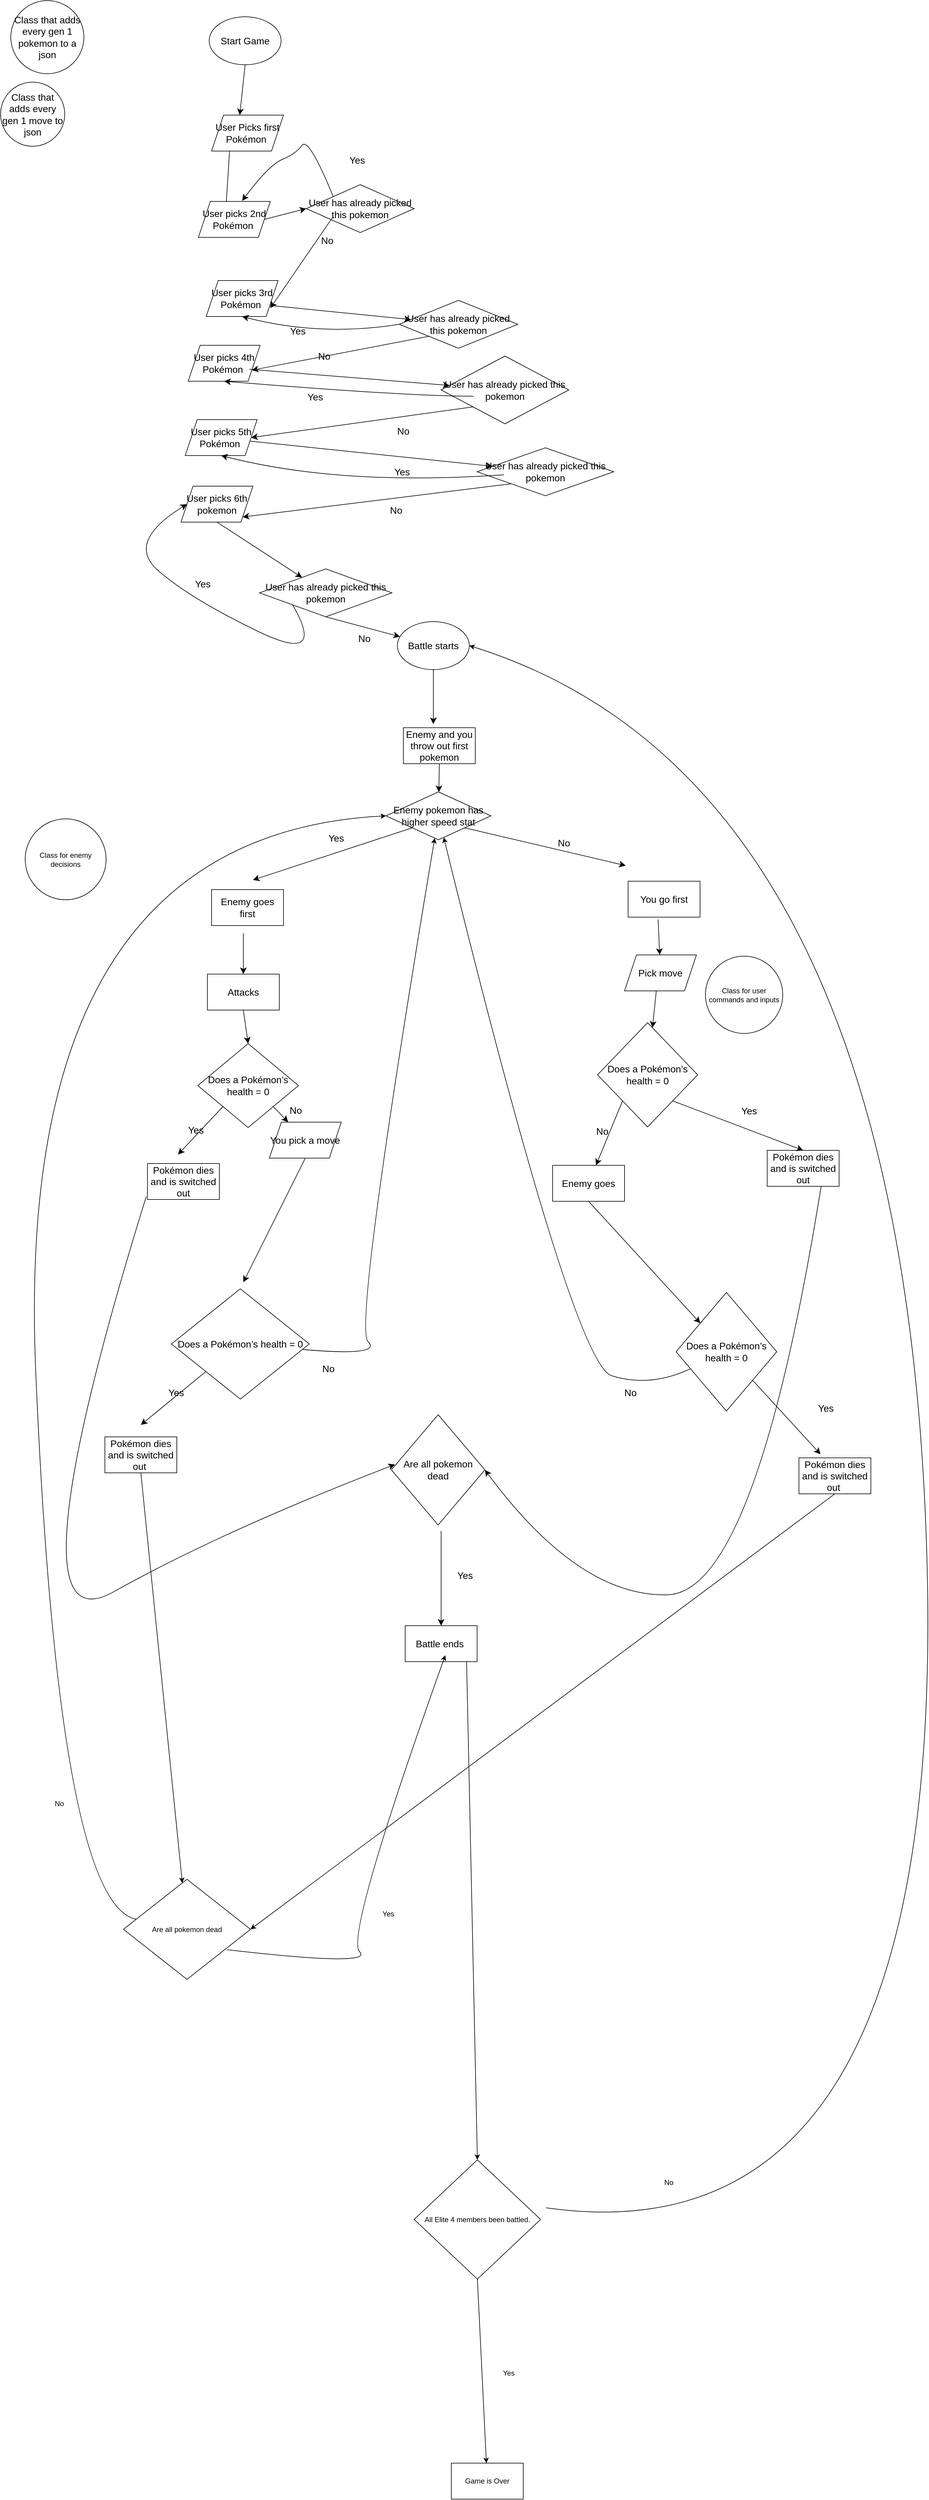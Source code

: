 <mxfile version="22.1.1" type="github">
  <diagram name="Page-1" id="NYCgYMafiAWhOY5gQajY">
    <mxGraphModel dx="2520" dy="1442" grid="0" gridSize="10" guides="1" tooltips="1" connect="1" arrows="1" fold="1" page="1" pageScale="1" pageWidth="1600" pageHeight="501600" math="0" shadow="0">
      <root>
        <mxCell id="0" />
        <mxCell id="1" parent="0" />
        <mxCell id="pAs_w5LwpyLD_c9nKqcG-1" value="Start Game" style="ellipse;whiteSpace=wrap;html=1;fontSize=16;" parent="1" vertex="1">
          <mxGeometry x="376" y="36" width="120" height="80" as="geometry" />
        </mxCell>
        <mxCell id="pAs_w5LwpyLD_c9nKqcG-3" value="" style="endArrow=classic;html=1;rounded=0;fontSize=12;startSize=8;endSize=8;curved=1;exitX=0.5;exitY=1;exitDx=0;exitDy=0;" parent="1" source="pAs_w5LwpyLD_c9nKqcG-1" edge="1">
          <mxGeometry width="50" height="50" relative="1" as="geometry">
            <mxPoint x="353" y="241" as="sourcePoint" />
            <mxPoint x="427" y="200" as="targetPoint" />
          </mxGeometry>
        </mxCell>
        <mxCell id="pAs_w5LwpyLD_c9nKqcG-4" value="User Picks first Pokémon&amp;nbsp;" style="shape=parallelogram;perimeter=parallelogramPerimeter;whiteSpace=wrap;html=1;fixedSize=1;fontSize=16;" parent="1" vertex="1">
          <mxGeometry x="380" y="200" width="120" height="60" as="geometry" />
        </mxCell>
        <mxCell id="pAs_w5LwpyLD_c9nKqcG-5" value="" style="endArrow=classic;html=1;rounded=0;fontSize=12;startSize=8;endSize=8;curved=1;exitX=0.25;exitY=1;exitDx=0;exitDy=0;" parent="1" source="pAs_w5LwpyLD_c9nKqcG-4" edge="1">
          <mxGeometry width="50" height="50" relative="1" as="geometry">
            <mxPoint x="424" y="292" as="sourcePoint" />
            <mxPoint x="403" y="358" as="targetPoint" />
            <Array as="points">
              <mxPoint x="403" y="372" />
            </Array>
          </mxGeometry>
        </mxCell>
        <mxCell id="pAs_w5LwpyLD_c9nKqcG-6" value="User picks 2nd Pokémon&amp;nbsp;" style="shape=parallelogram;perimeter=parallelogramPerimeter;whiteSpace=wrap;html=1;fixedSize=1;fontSize=16;" parent="1" vertex="1">
          <mxGeometry x="358" y="344" width="120" height="60" as="geometry" />
        </mxCell>
        <mxCell id="pAs_w5LwpyLD_c9nKqcG-8" value="User picks 3rd Pokémon&amp;nbsp;" style="shape=parallelogram;perimeter=parallelogramPerimeter;whiteSpace=wrap;html=1;fixedSize=1;fontSize=16;" parent="1" vertex="1">
          <mxGeometry x="371" y="476" width="120" height="60" as="geometry" />
        </mxCell>
        <mxCell id="pAs_w5LwpyLD_c9nKqcG-11" value="User picks 4th Pokémon&amp;nbsp;" style="shape=parallelogram;perimeter=parallelogramPerimeter;whiteSpace=wrap;html=1;fixedSize=1;fontSize=16;" parent="1" vertex="1">
          <mxGeometry x="341" y="584" width="120" height="60" as="geometry" />
        </mxCell>
        <mxCell id="pAs_w5LwpyLD_c9nKqcG-15" value="User picks 5th Pokémon&amp;nbsp;" style="shape=parallelogram;perimeter=parallelogramPerimeter;whiteSpace=wrap;html=1;fixedSize=1;fontSize=16;" parent="1" vertex="1">
          <mxGeometry x="336" y="708" width="120" height="60" as="geometry" />
        </mxCell>
        <mxCell id="pAs_w5LwpyLD_c9nKqcG-17" value="User picks 6th pokemon" style="shape=parallelogram;perimeter=parallelogramPerimeter;whiteSpace=wrap;html=1;fixedSize=1;fontSize=16;" parent="1" vertex="1">
          <mxGeometry x="329" y="819" width="120" height="60" as="geometry" />
        </mxCell>
        <mxCell id="pAs_w5LwpyLD_c9nKqcG-19" value="Class that adds every gen 1 move to json" style="ellipse;whiteSpace=wrap;html=1;aspect=fixed;fontSize=16;" parent="1" vertex="1">
          <mxGeometry x="28" y="145" width="107" height="107" as="geometry" />
        </mxCell>
        <mxCell id="pAs_w5LwpyLD_c9nKqcG-20" value="Class that adds every gen 1 pokemon to a json" style="ellipse;whiteSpace=wrap;html=1;aspect=fixed;fontSize=16;" parent="1" vertex="1">
          <mxGeometry x="45" y="9" width="122" height="122" as="geometry" />
        </mxCell>
        <mxCell id="pAs_w5LwpyLD_c9nKqcG-27" value="" style="endArrow=classic;html=1;rounded=0;fontSize=12;startSize=8;endSize=8;curved=1;exitX=1;exitY=0.5;exitDx=0;exitDy=0;entryX=0;entryY=0.5;entryDx=0;entryDy=0;" parent="1" source="pAs_w5LwpyLD_c9nKqcG-6" target="pAs_w5LwpyLD_c9nKqcG-28" edge="1">
          <mxGeometry width="50" height="50" relative="1" as="geometry">
            <mxPoint x="504" y="401" as="sourcePoint" />
            <mxPoint x="578" y="356" as="targetPoint" />
          </mxGeometry>
        </mxCell>
        <mxCell id="pAs_w5LwpyLD_c9nKqcG-28" value="User has already picked this pokemon" style="rhombus;whiteSpace=wrap;html=1;fontSize=16;" parent="1" vertex="1">
          <mxGeometry x="538" y="316" width="180" height="80" as="geometry" />
        </mxCell>
        <mxCell id="pAs_w5LwpyLD_c9nKqcG-29" value="" style="endArrow=classic;html=1;rounded=0;fontSize=12;startSize=8;endSize=8;curved=1;exitX=1;exitY=0.75;exitDx=0;exitDy=0;" parent="1" source="pAs_w5LwpyLD_c9nKqcG-8" target="pAs_w5LwpyLD_c9nKqcG-38" edge="1">
          <mxGeometry width="50" height="50" relative="1" as="geometry">
            <mxPoint x="532" y="451" as="sourcePoint" />
            <mxPoint x="733" y="549" as="targetPoint" />
          </mxGeometry>
        </mxCell>
        <mxCell id="pAs_w5LwpyLD_c9nKqcG-30" value="" style="curved=1;endArrow=classic;html=1;rounded=0;fontSize=12;startSize=8;endSize=8;exitX=0;exitY=0;exitDx=0;exitDy=0;" parent="1" source="pAs_w5LwpyLD_c9nKqcG-28" edge="1">
          <mxGeometry width="50" height="50" relative="1" as="geometry">
            <mxPoint x="557" y="538" as="sourcePoint" />
            <mxPoint x="431" y="343" as="targetPoint" />
            <Array as="points">
              <mxPoint x="542" y="236" />
              <mxPoint x="520" y="265" />
              <mxPoint x="476" y="283" />
            </Array>
          </mxGeometry>
        </mxCell>
        <mxCell id="pAs_w5LwpyLD_c9nKqcG-31" value="Yes" style="text;html=1;strokeColor=none;fillColor=none;align=center;verticalAlign=middle;whiteSpace=wrap;rounded=0;fontSize=16;" parent="1" vertex="1">
          <mxGeometry x="593" y="260" width="60" height="30" as="geometry" />
        </mxCell>
        <mxCell id="pAs_w5LwpyLD_c9nKqcG-33" style="edgeStyle=none;curved=1;rounded=0;orthogonalLoop=1;jettySize=auto;html=1;entryX=0.25;entryY=0;entryDx=0;entryDy=0;fontSize=12;startSize=8;endSize=8;" parent="1" edge="1">
          <mxGeometry relative="1" as="geometry">
            <mxPoint x="619" y="427" as="sourcePoint" />
            <mxPoint x="619" y="427" as="targetPoint" />
          </mxGeometry>
        </mxCell>
        <mxCell id="pAs_w5LwpyLD_c9nKqcG-34" value="" style="endArrow=classic;html=1;rounded=0;fontSize=12;startSize=8;endSize=8;curved=1;exitX=0;exitY=1;exitDx=0;exitDy=0;" parent="1" edge="1">
          <mxGeometry width="50" height="50" relative="1" as="geometry">
            <mxPoint x="583.07" y="369" as="sourcePoint" />
            <mxPoint x="477.998" y="522" as="targetPoint" />
          </mxGeometry>
        </mxCell>
        <mxCell id="pAs_w5LwpyLD_c9nKqcG-37" value="No" style="text;html=1;strokeColor=none;fillColor=none;align=center;verticalAlign=middle;whiteSpace=wrap;rounded=0;fontSize=16;" parent="1" vertex="1">
          <mxGeometry x="493" y="345" width="160" height="128" as="geometry" />
        </mxCell>
        <mxCell id="pAs_w5LwpyLD_c9nKqcG-38" value="User has already picked this pokemon" style="rhombus;whiteSpace=wrap;html=1;fontSize=16;" parent="1" vertex="1">
          <mxGeometry x="693" y="509" width="198" height="80" as="geometry" />
        </mxCell>
        <mxCell id="pAs_w5LwpyLD_c9nKqcG-42" value="" style="endArrow=classic;html=1;rounded=0;fontSize=12;startSize=8;endSize=8;curved=1;entryX=1;entryY=0.75;entryDx=0;entryDy=0;exitX=0;exitY=1;exitDx=0;exitDy=0;" parent="1" source="pAs_w5LwpyLD_c9nKqcG-38" target="pAs_w5LwpyLD_c9nKqcG-11" edge="1">
          <mxGeometry width="50" height="50" relative="1" as="geometry">
            <mxPoint x="568" y="569" as="sourcePoint" />
            <mxPoint x="618" y="519" as="targetPoint" />
          </mxGeometry>
        </mxCell>
        <mxCell id="Gk6j17J2wu8AqyYiOhnt-3" value="" style="curved=1;endArrow=classic;html=1;rounded=0;fontSize=12;startSize=8;endSize=8;exitX=0;exitY=0.5;exitDx=0;exitDy=0;entryX=0.5;entryY=1;entryDx=0;entryDy=0;" parent="1" source="pAs_w5LwpyLD_c9nKqcG-38" target="pAs_w5LwpyLD_c9nKqcG-8" edge="1">
          <mxGeometry width="50" height="50" relative="1" as="geometry">
            <mxPoint x="598" y="706" as="sourcePoint" />
            <mxPoint x="648" y="656" as="targetPoint" />
            <Array as="points">
              <mxPoint x="563" y="570" />
            </Array>
          </mxGeometry>
        </mxCell>
        <mxCell id="Gk6j17J2wu8AqyYiOhnt-6" value="No" style="text;html=1;strokeColor=none;fillColor=none;align=center;verticalAlign=middle;whiteSpace=wrap;rounded=0;fontSize=16;" parent="1" vertex="1">
          <mxGeometry x="538" y="587" width="60" height="30" as="geometry" />
        </mxCell>
        <mxCell id="Gk6j17J2wu8AqyYiOhnt-7" value="Yes" style="text;html=1;strokeColor=none;fillColor=none;align=center;verticalAlign=middle;whiteSpace=wrap;rounded=0;fontSize=16;" parent="1" vertex="1">
          <mxGeometry x="495" y="515" width="58" height="90" as="geometry" />
        </mxCell>
        <mxCell id="Gk6j17J2wu8AqyYiOhnt-8" value="" style="endArrow=classic;html=1;rounded=0;fontSize=12;startSize=8;endSize=8;curved=1;" parent="1" target="Gk6j17J2wu8AqyYiOhnt-9" edge="1">
          <mxGeometry width="50" height="50" relative="1" as="geometry">
            <mxPoint x="443" y="624" as="sourcePoint" />
            <mxPoint x="803" y="675" as="targetPoint" />
          </mxGeometry>
        </mxCell>
        <mxCell id="Gk6j17J2wu8AqyYiOhnt-9" value="User has already picked this pokemon" style="rhombus;whiteSpace=wrap;html=1;fontSize=16;" parent="1" vertex="1">
          <mxGeometry x="763" y="602" width="213" height="113" as="geometry" />
        </mxCell>
        <mxCell id="Gk6j17J2wu8AqyYiOhnt-10" value="" style="endArrow=classic;html=1;rounded=0;fontSize=12;startSize=8;endSize=8;curved=1;entryX=1;entryY=0.5;entryDx=0;entryDy=0;exitX=0;exitY=1;exitDx=0;exitDy=0;" parent="1" source="Gk6j17J2wu8AqyYiOhnt-9" target="pAs_w5LwpyLD_c9nKqcG-15" edge="1">
          <mxGeometry width="50" height="50" relative="1" as="geometry">
            <mxPoint x="673" y="766" as="sourcePoint" />
            <mxPoint x="723" y="716" as="targetPoint" />
          </mxGeometry>
        </mxCell>
        <mxCell id="Gk6j17J2wu8AqyYiOhnt-11" value="" style="curved=1;endArrow=classic;html=1;rounded=0;fontSize=12;startSize=8;endSize=8;entryX=0.5;entryY=1;entryDx=0;entryDy=0;" parent="1" target="pAs_w5LwpyLD_c9nKqcG-11" edge="1">
          <mxGeometry width="50" height="50" relative="1" as="geometry">
            <mxPoint x="817" y="669" as="sourcePoint" />
            <mxPoint x="723" y="716" as="targetPoint" />
            <Array as="points">
              <mxPoint x="707" y="669" />
            </Array>
          </mxGeometry>
        </mxCell>
        <mxCell id="Gk6j17J2wu8AqyYiOhnt-12" value="Yes" style="text;html=1;strokeColor=none;fillColor=none;align=center;verticalAlign=middle;whiteSpace=wrap;rounded=0;fontSize=16;" parent="1" vertex="1">
          <mxGeometry x="523" y="630" width="60" height="80" as="geometry" />
        </mxCell>
        <mxCell id="Gk6j17J2wu8AqyYiOhnt-13" value="No" style="text;html=1;strokeColor=none;fillColor=none;align=center;verticalAlign=middle;whiteSpace=wrap;rounded=0;fontSize=16;" parent="1" vertex="1">
          <mxGeometry x="670" y="685" width="60" height="83" as="geometry" />
        </mxCell>
        <mxCell id="Gk6j17J2wu8AqyYiOhnt-14" value="" style="endArrow=classic;html=1;rounded=0;fontSize=12;startSize=8;endSize=8;curved=1;" parent="1" target="Gk6j17J2wu8AqyYiOhnt-15" edge="1">
          <mxGeometry width="50" height="50" relative="1" as="geometry">
            <mxPoint x="445" y="744" as="sourcePoint" />
            <mxPoint x="863" y="795" as="targetPoint" />
          </mxGeometry>
        </mxCell>
        <mxCell id="Gk6j17J2wu8AqyYiOhnt-15" value="User has already picked this pokemon" style="rhombus;whiteSpace=wrap;html=1;fontSize=16;" parent="1" vertex="1">
          <mxGeometry x="823" y="755" width="228" height="80" as="geometry" />
        </mxCell>
        <mxCell id="Gk6j17J2wu8AqyYiOhnt-16" value="" style="endArrow=classic;html=1;rounded=0;fontSize=12;startSize=8;endSize=8;curved=1;entryX=1;entryY=1;entryDx=0;entryDy=0;exitX=0;exitY=1;exitDx=0;exitDy=0;" parent="1" source="Gk6j17J2wu8AqyYiOhnt-15" target="pAs_w5LwpyLD_c9nKqcG-17" edge="1">
          <mxGeometry width="50" height="50" relative="1" as="geometry">
            <mxPoint x="673" y="766" as="sourcePoint" />
            <mxPoint x="723" y="716" as="targetPoint" />
          </mxGeometry>
        </mxCell>
        <mxCell id="Gk6j17J2wu8AqyYiOhnt-17" value="" style="curved=1;endArrow=classic;html=1;rounded=0;fontSize=12;startSize=8;endSize=8;entryX=0.5;entryY=1;entryDx=0;entryDy=0;" parent="1" target="pAs_w5LwpyLD_c9nKqcG-15" edge="1">
          <mxGeometry width="50" height="50" relative="1" as="geometry">
            <mxPoint x="868" y="800" as="sourcePoint" />
            <mxPoint x="723" y="716" as="targetPoint" />
            <Array as="points">
              <mxPoint x="595" y="819" />
            </Array>
          </mxGeometry>
        </mxCell>
        <mxCell id="Gk6j17J2wu8AqyYiOhnt-18" value="Yes" style="text;html=1;strokeColor=none;fillColor=none;align=center;verticalAlign=middle;whiteSpace=wrap;rounded=0;fontSize=16;" parent="1" vertex="1">
          <mxGeometry x="668" y="756" width="60" height="78" as="geometry" />
        </mxCell>
        <mxCell id="Gk6j17J2wu8AqyYiOhnt-19" value="No" style="text;html=1;strokeColor=none;fillColor=none;align=center;verticalAlign=middle;whiteSpace=wrap;rounded=0;fontSize=16;" parent="1" vertex="1">
          <mxGeometry x="658" y="804" width="60" height="110" as="geometry" />
        </mxCell>
        <mxCell id="YbjpiO1-F0XN8Z1gFnfc-1" value="" style="endArrow=classic;html=1;rounded=0;fontSize=12;startSize=8;endSize=8;curved=1;exitX=0.5;exitY=1;exitDx=0;exitDy=0;" parent="1" source="pAs_w5LwpyLD_c9nKqcG-17" target="YbjpiO1-F0XN8Z1gFnfc-2" edge="1">
          <mxGeometry width="50" height="50" relative="1" as="geometry">
            <mxPoint x="523" y="1117" as="sourcePoint" />
            <mxPoint x="500" y="997" as="targetPoint" />
          </mxGeometry>
        </mxCell>
        <mxCell id="YbjpiO1-F0XN8Z1gFnfc-2" value="User has already picked this pokemon" style="rhombus;whiteSpace=wrap;html=1;fontSize=16;" parent="1" vertex="1">
          <mxGeometry x="460" y="957" width="221" height="80" as="geometry" />
        </mxCell>
        <mxCell id="YbjpiO1-F0XN8Z1gFnfc-3" value="" style="curved=1;endArrow=classic;html=1;rounded=0;fontSize=12;startSize=8;endSize=8;entryX=0;entryY=0.5;entryDx=0;entryDy=0;exitX=0;exitY=1;exitDx=0;exitDy=0;" parent="1" source="YbjpiO1-F0XN8Z1gFnfc-2" target="pAs_w5LwpyLD_c9nKqcG-17" edge="1">
          <mxGeometry width="50" height="50" relative="1" as="geometry">
            <mxPoint x="523" y="1117" as="sourcePoint" />
            <mxPoint x="573" y="1067" as="targetPoint" />
            <Array as="points">
              <mxPoint x="573" y="1117" />
              <mxPoint x="343" y="1006" />
              <mxPoint x="237" y="912" />
            </Array>
          </mxGeometry>
        </mxCell>
        <mxCell id="YbjpiO1-F0XN8Z1gFnfc-4" value="" style="endArrow=classic;html=1;rounded=0;fontSize=12;startSize=8;endSize=8;curved=1;exitX=0.5;exitY=1;exitDx=0;exitDy=0;" parent="1" source="YbjpiO1-F0XN8Z1gFnfc-2" target="YbjpiO1-F0XN8Z1gFnfc-5" edge="1">
          <mxGeometry width="50" height="50" relative="1" as="geometry">
            <mxPoint x="523" y="1117" as="sourcePoint" />
            <mxPoint x="740" y="1089" as="targetPoint" />
          </mxGeometry>
        </mxCell>
        <mxCell id="YbjpiO1-F0XN8Z1gFnfc-5" value="Battle starts" style="ellipse;whiteSpace=wrap;html=1;fontSize=16;" parent="1" vertex="1">
          <mxGeometry x="690" y="1045" width="120" height="80" as="geometry" />
        </mxCell>
        <mxCell id="YbjpiO1-F0XN8Z1gFnfc-7" value="No" style="text;html=1;strokeColor=none;fillColor=none;align=center;verticalAlign=middle;whiteSpace=wrap;rounded=0;fontSize=16;" parent="1" vertex="1">
          <mxGeometry x="605" y="1036" width="60" height="74" as="geometry" />
        </mxCell>
        <mxCell id="YbjpiO1-F0XN8Z1gFnfc-8" value="Yes" style="text;html=1;strokeColor=none;fillColor=none;align=center;verticalAlign=middle;whiteSpace=wrap;rounded=0;fontSize=16;" parent="1" vertex="1">
          <mxGeometry x="300" y="967" width="131" height="30" as="geometry" />
        </mxCell>
        <mxCell id="YbjpiO1-F0XN8Z1gFnfc-9" value="" style="endArrow=classic;html=1;rounded=0;fontSize=12;startSize=8;endSize=8;curved=1;exitX=0.5;exitY=1;exitDx=0;exitDy=0;" parent="1" source="YbjpiO1-F0XN8Z1gFnfc-5" edge="1">
          <mxGeometry width="50" height="50" relative="1" as="geometry">
            <mxPoint x="706" y="1217" as="sourcePoint" />
            <mxPoint x="750" y="1216" as="targetPoint" />
          </mxGeometry>
        </mxCell>
        <mxCell id="YbjpiO1-F0XN8Z1gFnfc-10" value="Enemy and you throw out first pokemon" style="rounded=0;whiteSpace=wrap;html=1;fontSize=16;" parent="1" vertex="1">
          <mxGeometry x="700" y="1222" width="120" height="60" as="geometry" />
        </mxCell>
        <mxCell id="YbjpiO1-F0XN8Z1gFnfc-11" value="" style="endArrow=classic;html=1;rounded=0;fontSize=12;startSize=8;endSize=8;curved=1;exitX=0.5;exitY=1;exitDx=0;exitDy=0;" parent="1" source="YbjpiO1-F0XN8Z1gFnfc-10" target="YbjpiO1-F0XN8Z1gFnfc-12" edge="1">
          <mxGeometry width="50" height="50" relative="1" as="geometry">
            <mxPoint x="788" y="1337" as="sourcePoint" />
            <mxPoint x="753" y="1369" as="targetPoint" />
          </mxGeometry>
        </mxCell>
        <mxCell id="YbjpiO1-F0XN8Z1gFnfc-12" value="Enemy pokemon has higher speed stat" style="rhombus;whiteSpace=wrap;html=1;fontSize=16;" parent="1" vertex="1">
          <mxGeometry x="671" y="1329" width="175" height="80" as="geometry" />
        </mxCell>
        <mxCell id="YbjpiO1-F0XN8Z1gFnfc-13" value="" style="endArrow=classic;html=1;rounded=0;fontSize=12;startSize=8;endSize=8;curved=1;exitX=1;exitY=1;exitDx=0;exitDy=0;" parent="1" source="YbjpiO1-F0XN8Z1gFnfc-12" edge="1">
          <mxGeometry width="50" height="50" relative="1" as="geometry">
            <mxPoint x="839" y="1496" as="sourcePoint" />
            <mxPoint x="1071" y="1452" as="targetPoint" />
          </mxGeometry>
        </mxCell>
        <mxCell id="YbjpiO1-F0XN8Z1gFnfc-14" value="" style="endArrow=classic;html=1;rounded=0;fontSize=12;startSize=8;endSize=8;curved=1;exitX=0;exitY=1;exitDx=0;exitDy=0;" parent="1" source="YbjpiO1-F0XN8Z1gFnfc-12" edge="1">
          <mxGeometry width="50" height="50" relative="1" as="geometry">
            <mxPoint x="669" y="1427" as="sourcePoint" />
            <mxPoint x="449" y="1476" as="targetPoint" />
          </mxGeometry>
        </mxCell>
        <mxCell id="YbjpiO1-F0XN8Z1gFnfc-15" value="Enemy goes first" style="rounded=0;whiteSpace=wrap;html=1;fontSize=16;" parent="1" vertex="1">
          <mxGeometry x="380" y="1492" width="120" height="60" as="geometry" />
        </mxCell>
        <mxCell id="YbjpiO1-F0XN8Z1gFnfc-16" value="You go first" style="rounded=0;whiteSpace=wrap;html=1;fontSize=16;" parent="1" vertex="1">
          <mxGeometry x="1075" y="1478" width="120" height="60" as="geometry" />
        </mxCell>
        <mxCell id="YbjpiO1-F0XN8Z1gFnfc-17" value="Yes" style="text;html=1;strokeColor=none;fillColor=none;align=center;verticalAlign=middle;whiteSpace=wrap;rounded=0;fontSize=16;" parent="1" vertex="1">
          <mxGeometry x="558" y="1391" width="60" height="30" as="geometry" />
        </mxCell>
        <mxCell id="YbjpiO1-F0XN8Z1gFnfc-18" value="No" style="text;html=1;strokeColor=none;fillColor=none;align=center;verticalAlign=middle;whiteSpace=wrap;rounded=0;fontSize=16;" parent="1" vertex="1">
          <mxGeometry x="938" y="1380" width="60" height="68" as="geometry" />
        </mxCell>
        <mxCell id="YbjpiO1-F0XN8Z1gFnfc-19" value="" style="endArrow=classic;html=1;rounded=0;fontSize=12;startSize=8;endSize=8;curved=1;" parent="1" target="YbjpiO1-F0XN8Z1gFnfc-20" edge="1">
          <mxGeometry width="50" height="50" relative="1" as="geometry">
            <mxPoint x="433" y="1565" as="sourcePoint" />
            <mxPoint x="433" y="1663" as="targetPoint" />
          </mxGeometry>
        </mxCell>
        <mxCell id="YbjpiO1-F0XN8Z1gFnfc-20" value="Attacks" style="rounded=0;whiteSpace=wrap;html=1;fontSize=16;" parent="1" vertex="1">
          <mxGeometry x="373" y="1633" width="120" height="60" as="geometry" />
        </mxCell>
        <mxCell id="YbjpiO1-F0XN8Z1gFnfc-21" value="" style="endArrow=classic;html=1;rounded=0;fontSize=12;startSize=8;endSize=8;curved=1;" parent="1" target="YbjpiO1-F0XN8Z1gFnfc-22" edge="1">
          <mxGeometry width="50" height="50" relative="1" as="geometry">
            <mxPoint x="1125" y="1542" as="sourcePoint" />
            <mxPoint x="1129" y="1631" as="targetPoint" />
          </mxGeometry>
        </mxCell>
        <mxCell id="YbjpiO1-F0XN8Z1gFnfc-22" value="Pick move" style="shape=parallelogram;perimeter=parallelogramPerimeter;whiteSpace=wrap;html=1;fixedSize=1;fontSize=16;" parent="1" vertex="1">
          <mxGeometry x="1069" y="1601" width="120" height="60" as="geometry" />
        </mxCell>
        <mxCell id="YbjpiO1-F0XN8Z1gFnfc-30" value="" style="endArrow=classic;html=1;rounded=0;fontSize=12;startSize=8;endSize=8;curved=1;exitX=0.5;exitY=1;exitDx=0;exitDy=0;entryX=0.5;entryY=0;entryDx=0;entryDy=0;" parent="1" source="YbjpiO1-F0XN8Z1gFnfc-20" target="YbjpiO1-F0XN8Z1gFnfc-36" edge="1">
          <mxGeometry width="50" height="50" relative="1" as="geometry">
            <mxPoint x="433" y="2031" as="sourcePoint" />
            <mxPoint x="480" y="1987" as="targetPoint" />
          </mxGeometry>
        </mxCell>
        <mxCell id="YbjpiO1-F0XN8Z1gFnfc-32" value="" style="endArrow=classic;html=1;rounded=0;fontSize=12;startSize=8;endSize=8;curved=1;exitX=0.5;exitY=1;exitDx=0;exitDy=0;" parent="1" target="YbjpiO1-F0XN8Z1gFnfc-35" edge="1">
          <mxGeometry width="50" height="50" relative="1" as="geometry">
            <mxPoint x="1122" y="1661" as="sourcePoint" />
            <mxPoint x="1122" y="1754" as="targetPoint" />
          </mxGeometry>
        </mxCell>
        <mxCell id="YbjpiO1-F0XN8Z1gFnfc-35" value="Does a Pokémon’s health = 0" style="rhombus;whiteSpace=wrap;html=1;fontSize=16;" parent="1" vertex="1">
          <mxGeometry x="1024" y="1714" width="167" height="174" as="geometry" />
        </mxCell>
        <mxCell id="YbjpiO1-F0XN8Z1gFnfc-36" value="Does a Pokémon’s health = 0" style="rhombus;whiteSpace=wrap;html=1;fontSize=16;" parent="1" vertex="1">
          <mxGeometry x="357" y="1749" width="168" height="140" as="geometry" />
        </mxCell>
        <mxCell id="YbjpiO1-F0XN8Z1gFnfc-37" value="" style="endArrow=classic;html=1;rounded=0;fontSize=12;startSize=8;endSize=8;curved=1;exitX=0;exitY=1;exitDx=0;exitDy=0;" parent="1" source="YbjpiO1-F0XN8Z1gFnfc-36" edge="1">
          <mxGeometry width="50" height="50" relative="1" as="geometry">
            <mxPoint x="408" y="2005" as="sourcePoint" />
            <mxPoint x="324" y="1934" as="targetPoint" />
          </mxGeometry>
        </mxCell>
        <mxCell id="YbjpiO1-F0XN8Z1gFnfc-38" value="Pokémon dies and is switched out" style="rounded=0;whiteSpace=wrap;html=1;fontSize=16;" parent="1" vertex="1">
          <mxGeometry x="273" y="1949" width="120" height="60" as="geometry" />
        </mxCell>
        <mxCell id="YbjpiO1-F0XN8Z1gFnfc-39" value="Pokémon dies and is switched out" style="rounded=0;whiteSpace=wrap;html=1;fontSize=16;" parent="1" vertex="1">
          <mxGeometry x="1307" y="1927" width="120" height="60" as="geometry" />
        </mxCell>
        <mxCell id="YbjpiO1-F0XN8Z1gFnfc-40" value="" style="endArrow=classic;html=1;rounded=0;fontSize=12;startSize=8;endSize=8;curved=1;exitX=1;exitY=1;exitDx=0;exitDy=0;entryX=0.5;entryY=0;entryDx=0;entryDy=0;" parent="1" source="YbjpiO1-F0XN8Z1gFnfc-35" target="YbjpiO1-F0XN8Z1gFnfc-39" edge="1">
          <mxGeometry width="50" height="50" relative="1" as="geometry">
            <mxPoint x="1166" y="2003" as="sourcePoint" />
            <mxPoint x="1216" y="1953" as="targetPoint" />
          </mxGeometry>
        </mxCell>
        <mxCell id="YbjpiO1-F0XN8Z1gFnfc-41" value="" style="endArrow=classic;html=1;rounded=0;fontSize=12;startSize=8;endSize=8;curved=1;exitX=0;exitY=1;exitDx=0;exitDy=0;" parent="1" source="YbjpiO1-F0XN8Z1gFnfc-35" target="YbjpiO1-F0XN8Z1gFnfc-42" edge="1">
          <mxGeometry width="50" height="50" relative="1" as="geometry">
            <mxPoint x="1013" y="2065" as="sourcePoint" />
            <mxPoint x="1009" y="1982" as="targetPoint" />
          </mxGeometry>
        </mxCell>
        <mxCell id="YbjpiO1-F0XN8Z1gFnfc-42" value="Enemy goes" style="rounded=0;whiteSpace=wrap;html=1;fontSize=16;" parent="1" vertex="1">
          <mxGeometry x="949" y="1952" width="120" height="60" as="geometry" />
        </mxCell>
        <mxCell id="YbjpiO1-F0XN8Z1gFnfc-43" value="" style="endArrow=classic;html=1;rounded=0;fontSize=12;startSize=8;endSize=8;curved=1;exitX=1;exitY=1;exitDx=0;exitDy=0;" parent="1" source="YbjpiO1-F0XN8Z1gFnfc-36" target="YbjpiO1-F0XN8Z1gFnfc-45" edge="1">
          <mxGeometry width="50" height="50" relative="1" as="geometry">
            <mxPoint x="584" y="1945" as="sourcePoint" />
            <mxPoint x="536.395" y="1910" as="targetPoint" />
          </mxGeometry>
        </mxCell>
        <mxCell id="YbjpiO1-F0XN8Z1gFnfc-45" value="You pick a move" style="shape=parallelogram;perimeter=parallelogramPerimeter;whiteSpace=wrap;html=1;fixedSize=1;fontSize=16;" parent="1" vertex="1">
          <mxGeometry x="476.395" y="1880" width="120" height="60" as="geometry" />
        </mxCell>
        <mxCell id="YbjpiO1-F0XN8Z1gFnfc-46" value="" style="endArrow=classic;html=1;rounded=0;fontSize=12;startSize=8;endSize=8;curved=1;exitX=0.5;exitY=1;exitDx=0;exitDy=0;" parent="1" source="YbjpiO1-F0XN8Z1gFnfc-45" edge="1">
          <mxGeometry width="50" height="50" relative="1" as="geometry">
            <mxPoint x="548" y="2188" as="sourcePoint" />
            <mxPoint x="433" y="2147" as="targetPoint" />
          </mxGeometry>
        </mxCell>
        <mxCell id="YbjpiO1-F0XN8Z1gFnfc-47" value="Yes" style="text;html=1;strokeColor=none;fillColor=none;align=center;verticalAlign=middle;whiteSpace=wrap;rounded=0;fontSize=16;" parent="1" vertex="1">
          <mxGeometry x="324" y="1878" width="60" height="30" as="geometry" />
        </mxCell>
        <mxCell id="YbjpiO1-F0XN8Z1gFnfc-48" value="No" style="text;html=1;strokeColor=none;fillColor=none;align=center;verticalAlign=middle;whiteSpace=wrap;rounded=0;fontSize=16;" parent="1" vertex="1">
          <mxGeometry x="432" y="1845" width="177" height="30" as="geometry" />
        </mxCell>
        <mxCell id="YbjpiO1-F0XN8Z1gFnfc-49" value="No" style="text;html=1;strokeColor=none;fillColor=none;align=center;verticalAlign=middle;whiteSpace=wrap;rounded=0;fontSize=16;" parent="1" vertex="1">
          <mxGeometry x="1002" y="1880" width="60" height="30" as="geometry" />
        </mxCell>
        <mxCell id="YbjpiO1-F0XN8Z1gFnfc-50" value="Yes" style="text;html=1;strokeColor=none;fillColor=none;align=center;verticalAlign=middle;whiteSpace=wrap;rounded=0;fontSize=16;" parent="1" vertex="1">
          <mxGeometry x="1247" y="1846" width="60" height="30" as="geometry" />
        </mxCell>
        <mxCell id="YbjpiO1-F0XN8Z1gFnfc-51" value="Does a Pokémon’s health = 0" style="rhombus;whiteSpace=wrap;html=1;fontSize=16;" parent="1" vertex="1">
          <mxGeometry x="313" y="2158" width="230" height="184" as="geometry" />
        </mxCell>
        <mxCell id="YbjpiO1-F0XN8Z1gFnfc-52" value="Does a Pokémon’s health = 0" style="rhombus;whiteSpace=wrap;html=1;fontSize=16;" parent="1" vertex="1">
          <mxGeometry x="1155" y="2164" width="168" height="198" as="geometry" />
        </mxCell>
        <mxCell id="YbjpiO1-F0XN8Z1gFnfc-53" value="" style="endArrow=classic;html=1;rounded=0;fontSize=12;startSize=8;endSize=8;curved=1;exitX=0.5;exitY=1;exitDx=0;exitDy=0;" parent="1" source="YbjpiO1-F0XN8Z1gFnfc-42" target="YbjpiO1-F0XN8Z1gFnfc-52" edge="1">
          <mxGeometry width="50" height="50" relative="1" as="geometry">
            <mxPoint x="1035" y="2161" as="sourcePoint" />
            <mxPoint x="1085" y="2111" as="targetPoint" />
          </mxGeometry>
        </mxCell>
        <mxCell id="YbjpiO1-F0XN8Z1gFnfc-54" value="" style="endArrow=classic;html=1;rounded=0;fontSize=12;startSize=8;endSize=8;curved=1;exitX=0;exitY=1;exitDx=0;exitDy=0;" parent="1" source="YbjpiO1-F0XN8Z1gFnfc-51" edge="1">
          <mxGeometry width="50" height="50" relative="1" as="geometry">
            <mxPoint x="591" y="2566" as="sourcePoint" />
            <mxPoint x="262" y="2385" as="targetPoint" />
          </mxGeometry>
        </mxCell>
        <mxCell id="YbjpiO1-F0XN8Z1gFnfc-55" value="Pokémon dies and is switched out&amp;nbsp;" style="rounded=0;whiteSpace=wrap;html=1;fontSize=16;" parent="1" vertex="1">
          <mxGeometry x="202" y="2405" width="120" height="60" as="geometry" />
        </mxCell>
        <mxCell id="YbjpiO1-F0XN8Z1gFnfc-57" value="" style="endArrow=classic;html=1;rounded=0;fontSize=12;startSize=8;endSize=8;curved=1;" parent="1" source="YbjpiO1-F0XN8Z1gFnfc-52" edge="1">
          <mxGeometry width="50" height="50" relative="1" as="geometry">
            <mxPoint x="1346" y="2450" as="sourcePoint" />
            <mxPoint x="1396" y="2434" as="targetPoint" />
          </mxGeometry>
        </mxCell>
        <mxCell id="YbjpiO1-F0XN8Z1gFnfc-58" value="Pokémon dies and is switched out&amp;nbsp;" style="rounded=0;whiteSpace=wrap;html=1;fontSize=16;" parent="1" vertex="1">
          <mxGeometry x="1360" y="2440" width="120" height="60" as="geometry" />
        </mxCell>
        <mxCell id="YbjpiO1-F0XN8Z1gFnfc-59" value="Yes" style="text;html=1;strokeColor=none;fillColor=none;align=center;verticalAlign=middle;whiteSpace=wrap;rounded=0;fontSize=16;" parent="1" vertex="1">
          <mxGeometry x="291" y="2316" width="60" height="30" as="geometry" />
        </mxCell>
        <mxCell id="YbjpiO1-F0XN8Z1gFnfc-60" value="No" style="text;html=1;strokeColor=none;fillColor=none;align=center;verticalAlign=middle;whiteSpace=wrap;rounded=0;fontSize=16;" parent="1" vertex="1">
          <mxGeometry x="523" y="2276" width="104" height="30" as="geometry" />
        </mxCell>
        <mxCell id="YbjpiO1-F0XN8Z1gFnfc-61" value="Yes" style="text;html=1;strokeColor=none;fillColor=none;align=center;verticalAlign=middle;whiteSpace=wrap;rounded=0;fontSize=16;" parent="1" vertex="1">
          <mxGeometry x="1375" y="2342" width="60" height="30" as="geometry" />
        </mxCell>
        <mxCell id="YbjpiO1-F0XN8Z1gFnfc-63" value="Are all pokemon dead" style="rhombus;whiteSpace=wrap;html=1;fontSize=16;" parent="1" vertex="1">
          <mxGeometry x="680" y="2368" width="156" height="184" as="geometry" />
        </mxCell>
        <mxCell id="YbjpiO1-F0XN8Z1gFnfc-64" value="" style="endArrow=classic;html=1;rounded=0;fontSize=12;startSize=8;endSize=8;curved=1;" parent="1" target="YbjpiO1-F0XN8Z1gFnfc-65" edge="1">
          <mxGeometry width="50" height="50" relative="1" as="geometry">
            <mxPoint x="763" y="2562" as="sourcePoint" />
            <mxPoint x="763" y="2750" as="targetPoint" />
          </mxGeometry>
        </mxCell>
        <mxCell id="YbjpiO1-F0XN8Z1gFnfc-65" value="Battle ends&amp;nbsp;" style="rounded=0;whiteSpace=wrap;html=1;fontSize=16;" parent="1" vertex="1">
          <mxGeometry x="703" y="2720" width="120" height="60" as="geometry" />
        </mxCell>
        <mxCell id="YbjpiO1-F0XN8Z1gFnfc-66" value="No" style="text;html=1;strokeColor=none;fillColor=none;align=center;verticalAlign=middle;whiteSpace=wrap;rounded=0;fontSize=16;" parent="1" vertex="1">
          <mxGeometry x="1049" y="2316" width="60" height="30" as="geometry" />
        </mxCell>
        <mxCell id="YbjpiO1-F0XN8Z1gFnfc-69" value="" style="curved=1;endArrow=classic;html=1;rounded=0;fontSize=12;startSize=8;endSize=8;entryX=0;entryY=0.5;entryDx=0;entryDy=0;exitX=0;exitY=1;exitDx=0;exitDy=0;" parent="1" edge="1">
          <mxGeometry width="50" height="50" relative="1" as="geometry">
            <mxPoint x="271" y="2004.0" as="sourcePoint" />
            <mxPoint x="686" y="2451" as="targetPoint" />
            <Array as="points">
              <mxPoint x="35" y="2765" />
              <mxPoint x="398" y="2562" />
            </Array>
          </mxGeometry>
        </mxCell>
        <mxCell id="YbjpiO1-F0XN8Z1gFnfc-70" value="" style="curved=1;endArrow=classic;html=1;rounded=0;fontSize=12;startSize=8;endSize=8;entryX=1;entryY=0.5;entryDx=0;entryDy=0;exitX=0.75;exitY=1;exitDx=0;exitDy=0;" parent="1" source="YbjpiO1-F0XN8Z1gFnfc-39" target="YbjpiO1-F0XN8Z1gFnfc-63" edge="1">
          <mxGeometry width="50" height="50" relative="1" as="geometry">
            <mxPoint x="1285" y="2685" as="sourcePoint" />
            <mxPoint x="1095" y="2587" as="targetPoint" />
            <Array as="points">
              <mxPoint x="1288" y="2665" />
              <mxPoint x="993" y="2672" />
            </Array>
          </mxGeometry>
        </mxCell>
        <mxCell id="YbjpiO1-F0XN8Z1gFnfc-71" value="Yes" style="text;html=1;strokeColor=none;fillColor=none;align=center;verticalAlign=middle;whiteSpace=wrap;rounded=0;fontSize=16;" parent="1" vertex="1">
          <mxGeometry x="773" y="2621" width="60" height="30" as="geometry" />
        </mxCell>
        <mxCell id="qzrLXpb_C6QS7Ja3R_Cq-1" value="" style="endArrow=classic;html=1;rounded=0;exitX=0.5;exitY=1;exitDx=0;exitDy=0;" edge="1" parent="1" source="YbjpiO1-F0XN8Z1gFnfc-55" target="qzrLXpb_C6QS7Ja3R_Cq-3">
          <mxGeometry width="50" height="50" relative="1" as="geometry">
            <mxPoint x="480" y="2464" as="sourcePoint" />
            <mxPoint x="405" y="3183" as="targetPoint" />
          </mxGeometry>
        </mxCell>
        <mxCell id="qzrLXpb_C6QS7Ja3R_Cq-2" value="" style="endArrow=classic;html=1;rounded=0;exitX=0.5;exitY=1;exitDx=0;exitDy=0;entryX=1;entryY=0.5;entryDx=0;entryDy=0;" edge="1" parent="1" source="YbjpiO1-F0XN8Z1gFnfc-58" target="qzrLXpb_C6QS7Ja3R_Cq-3">
          <mxGeometry width="50" height="50" relative="1" as="geometry">
            <mxPoint x="1052" y="2957" as="sourcePoint" />
            <mxPoint x="462" y="3178" as="targetPoint" />
          </mxGeometry>
        </mxCell>
        <mxCell id="qzrLXpb_C6QS7Ja3R_Cq-3" value="Are all pokemon dead" style="rhombus;whiteSpace=wrap;html=1;" vertex="1" parent="1">
          <mxGeometry x="233" y="3143" width="212" height="167" as="geometry" />
        </mxCell>
        <mxCell id="qzrLXpb_C6QS7Ja3R_Cq-5" value="" style="curved=1;endArrow=classic;html=1;rounded=0;exitX=0.816;exitY=0.704;exitDx=0;exitDy=0;exitPerimeter=0;entryX=0.558;entryY=0.822;entryDx=0;entryDy=0;entryPerimeter=0;" edge="1" parent="1" source="qzrLXpb_C6QS7Ja3R_Cq-3" target="YbjpiO1-F0XN8Z1gFnfc-65">
          <mxGeometry width="50" height="50" relative="1" as="geometry">
            <mxPoint x="602" y="3289" as="sourcePoint" />
            <mxPoint x="652" y="3239" as="targetPoint" />
            <Array as="points">
              <mxPoint x="652" y="3289" />
              <mxPoint x="602" y="3239" />
            </Array>
          </mxGeometry>
        </mxCell>
        <mxCell id="qzrLXpb_C6QS7Ja3R_Cq-6" value="Yes" style="text;html=1;strokeColor=none;fillColor=none;align=center;verticalAlign=middle;whiteSpace=wrap;rounded=0;" vertex="1" parent="1">
          <mxGeometry x="645" y="3186" width="60" height="30" as="geometry" />
        </mxCell>
        <mxCell id="qzrLXpb_C6QS7Ja3R_Cq-7" value="" style="curved=1;endArrow=classic;html=1;rounded=0;entryX=0;entryY=0.5;entryDx=0;entryDy=0;" edge="1" parent="1" source="qzrLXpb_C6QS7Ja3R_Cq-3" target="YbjpiO1-F0XN8Z1gFnfc-12">
          <mxGeometry width="50" height="50" relative="1" as="geometry">
            <mxPoint x="74" y="3184" as="sourcePoint" />
            <mxPoint x="124" y="3134" as="targetPoint" />
            <Array as="points">
              <mxPoint x="124" y="3184" />
              <mxPoint x="49" y="1402" />
            </Array>
          </mxGeometry>
        </mxCell>
        <mxCell id="qzrLXpb_C6QS7Ja3R_Cq-10" value="No" style="text;html=1;strokeColor=none;fillColor=none;align=center;verticalAlign=middle;whiteSpace=wrap;rounded=0;" vertex="1" parent="1">
          <mxGeometry x="96" y="3002" width="60" height="30" as="geometry" />
        </mxCell>
        <mxCell id="qzrLXpb_C6QS7Ja3R_Cq-11" value="" style="curved=1;endArrow=classic;html=1;rounded=0;" edge="1" parent="1" source="YbjpiO1-F0XN8Z1gFnfc-51" target="YbjpiO1-F0XN8Z1gFnfc-12">
          <mxGeometry width="50" height="50" relative="1" as="geometry">
            <mxPoint x="616" y="2271" as="sourcePoint" />
            <mxPoint x="666" y="2221" as="targetPoint" />
            <Array as="points">
              <mxPoint x="666" y="2271" />
              <mxPoint x="616" y="2221" />
            </Array>
          </mxGeometry>
        </mxCell>
        <mxCell id="qzrLXpb_C6QS7Ja3R_Cq-12" value="" style="curved=1;endArrow=classic;html=1;rounded=0;" edge="1" parent="1" source="YbjpiO1-F0XN8Z1gFnfc-52" target="YbjpiO1-F0XN8Z1gFnfc-12">
          <mxGeometry width="50" height="50" relative="1" as="geometry">
            <mxPoint x="1062" y="2323" as="sourcePoint" />
            <mxPoint x="851" y="1859" as="targetPoint" />
            <Array as="points">
              <mxPoint x="1112" y="2323" />
              <mxPoint x="983" y="2283" />
            </Array>
          </mxGeometry>
        </mxCell>
        <mxCell id="qzrLXpb_C6QS7Ja3R_Cq-13" value="" style="endArrow=classic;html=1;rounded=0;exitX=0.854;exitY=0.983;exitDx=0;exitDy=0;exitPerimeter=0;entryX=0.5;entryY=0;entryDx=0;entryDy=0;" edge="1" parent="1" source="YbjpiO1-F0XN8Z1gFnfc-65" target="qzrLXpb_C6QS7Ja3R_Cq-16">
          <mxGeometry width="50" height="50" relative="1" as="geometry">
            <mxPoint x="979" y="3043" as="sourcePoint" />
            <mxPoint x="815.546" y="3444" as="targetPoint" />
          </mxGeometry>
        </mxCell>
        <mxCell id="qzrLXpb_C6QS7Ja3R_Cq-16" value="All Elite 4 members been battled." style="rhombus;whiteSpace=wrap;html=1;" vertex="1" parent="1">
          <mxGeometry x="718" y="3611" width="211" height="199" as="geometry" />
        </mxCell>
        <mxCell id="qzrLXpb_C6QS7Ja3R_Cq-17" value="" style="endArrow=classic;html=1;rounded=0;exitX=0.5;exitY=1;exitDx=0;exitDy=0;" edge="1" parent="1" source="qzrLXpb_C6QS7Ja3R_Cq-16" target="qzrLXpb_C6QS7Ja3R_Cq-18">
          <mxGeometry width="50" height="50" relative="1" as="geometry">
            <mxPoint x="790" y="4197" as="sourcePoint" />
            <mxPoint x="840" y="4147" as="targetPoint" />
          </mxGeometry>
        </mxCell>
        <mxCell id="qzrLXpb_C6QS7Ja3R_Cq-18" value="Game is Over" style="rounded=0;whiteSpace=wrap;html=1;" vertex="1" parent="1">
          <mxGeometry x="780" y="4117" width="120" height="60" as="geometry" />
        </mxCell>
        <mxCell id="qzrLXpb_C6QS7Ja3R_Cq-19" value="Yes" style="text;html=1;strokeColor=none;fillColor=none;align=center;verticalAlign=middle;whiteSpace=wrap;rounded=0;" vertex="1" parent="1">
          <mxGeometry x="846" y="3952" width="60" height="30" as="geometry" />
        </mxCell>
        <mxCell id="qzrLXpb_C6QS7Ja3R_Cq-21" value="" style="curved=1;endArrow=classic;html=1;rounded=0;entryX=1;entryY=0.5;entryDx=0;entryDy=0;" edge="1" parent="1" target="YbjpiO1-F0XN8Z1gFnfc-5">
          <mxGeometry width="50" height="50" relative="1" as="geometry">
            <mxPoint x="938" y="3691" as="sourcePoint" />
            <mxPoint x="1460" y="1289" as="targetPoint" />
            <Array as="points">
              <mxPoint x="1623" y="3789" />
              <mxPoint x="1520" y="1307" />
            </Array>
          </mxGeometry>
        </mxCell>
        <mxCell id="qzrLXpb_C6QS7Ja3R_Cq-22" value="No" style="text;html=1;strokeColor=none;fillColor=none;align=center;verticalAlign=middle;whiteSpace=wrap;rounded=0;" vertex="1" parent="1">
          <mxGeometry x="1113" y="3634" width="60" height="30" as="geometry" />
        </mxCell>
        <mxCell id="qzrLXpb_C6QS7Ja3R_Cq-23" value="Class for enemy decisions" style="ellipse;whiteSpace=wrap;html=1;aspect=fixed;" vertex="1" parent="1">
          <mxGeometry x="69" y="1374" width="135" height="135" as="geometry" />
        </mxCell>
        <mxCell id="qzrLXpb_C6QS7Ja3R_Cq-24" value="Class for user commands and inputs" style="ellipse;whiteSpace=wrap;html=1;aspect=fixed;" vertex="1" parent="1">
          <mxGeometry x="1204" y="1603" width="129" height="129" as="geometry" />
        </mxCell>
      </root>
    </mxGraphModel>
  </diagram>
</mxfile>
